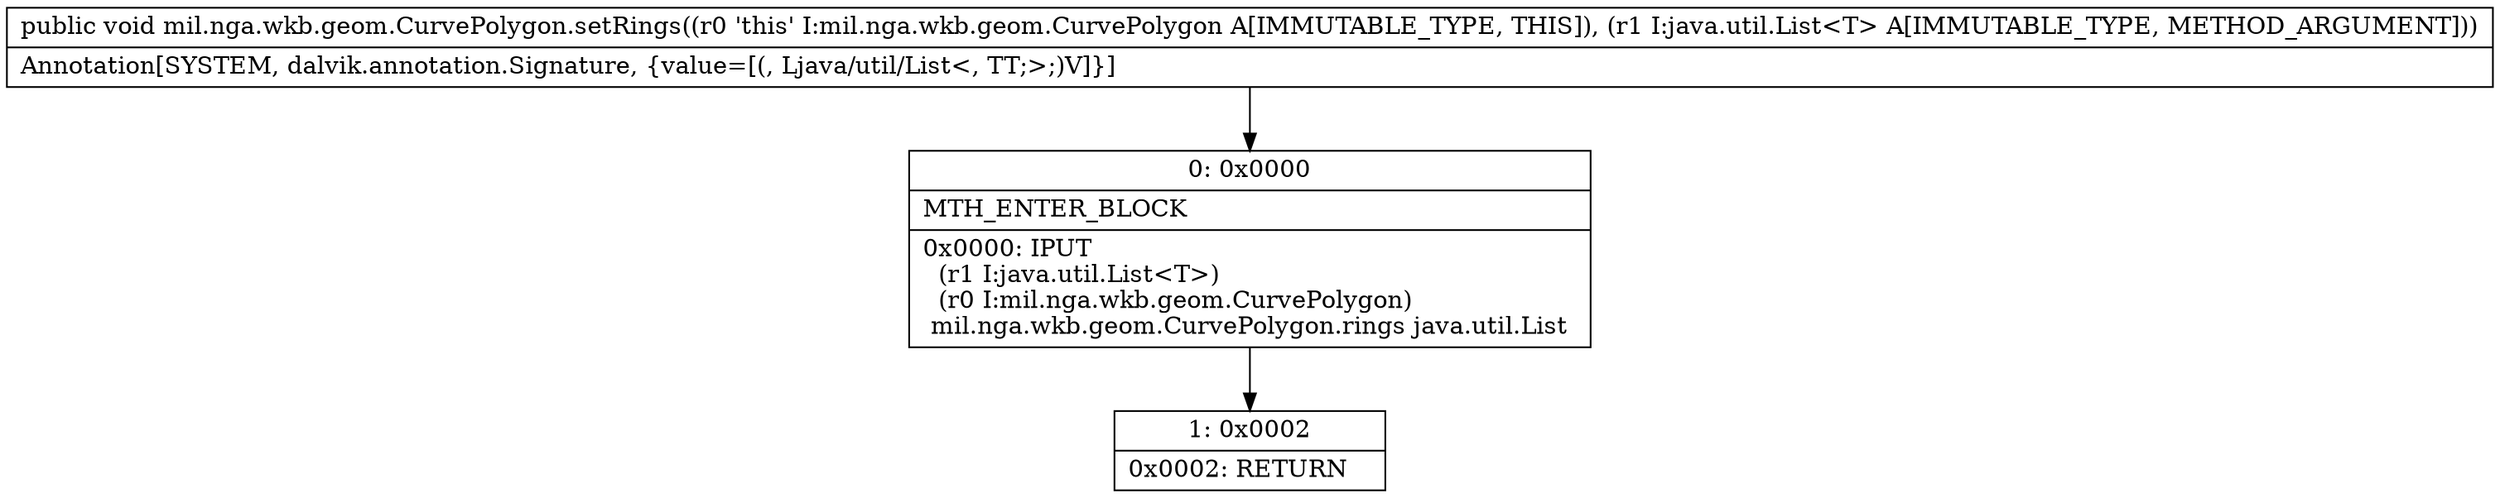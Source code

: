 digraph "CFG formil.nga.wkb.geom.CurvePolygon.setRings(Ljava\/util\/List;)V" {
Node_0 [shape=record,label="{0\:\ 0x0000|MTH_ENTER_BLOCK\l|0x0000: IPUT  \l  (r1 I:java.util.List\<T\>)\l  (r0 I:mil.nga.wkb.geom.CurvePolygon)\l mil.nga.wkb.geom.CurvePolygon.rings java.util.List \l}"];
Node_1 [shape=record,label="{1\:\ 0x0002|0x0002: RETURN   \l}"];
MethodNode[shape=record,label="{public void mil.nga.wkb.geom.CurvePolygon.setRings((r0 'this' I:mil.nga.wkb.geom.CurvePolygon A[IMMUTABLE_TYPE, THIS]), (r1 I:java.util.List\<T\> A[IMMUTABLE_TYPE, METHOD_ARGUMENT]))  | Annotation[SYSTEM, dalvik.annotation.Signature, \{value=[(, Ljava\/util\/List\<, TT;\>;)V]\}]\l}"];
MethodNode -> Node_0;
Node_0 -> Node_1;
}

